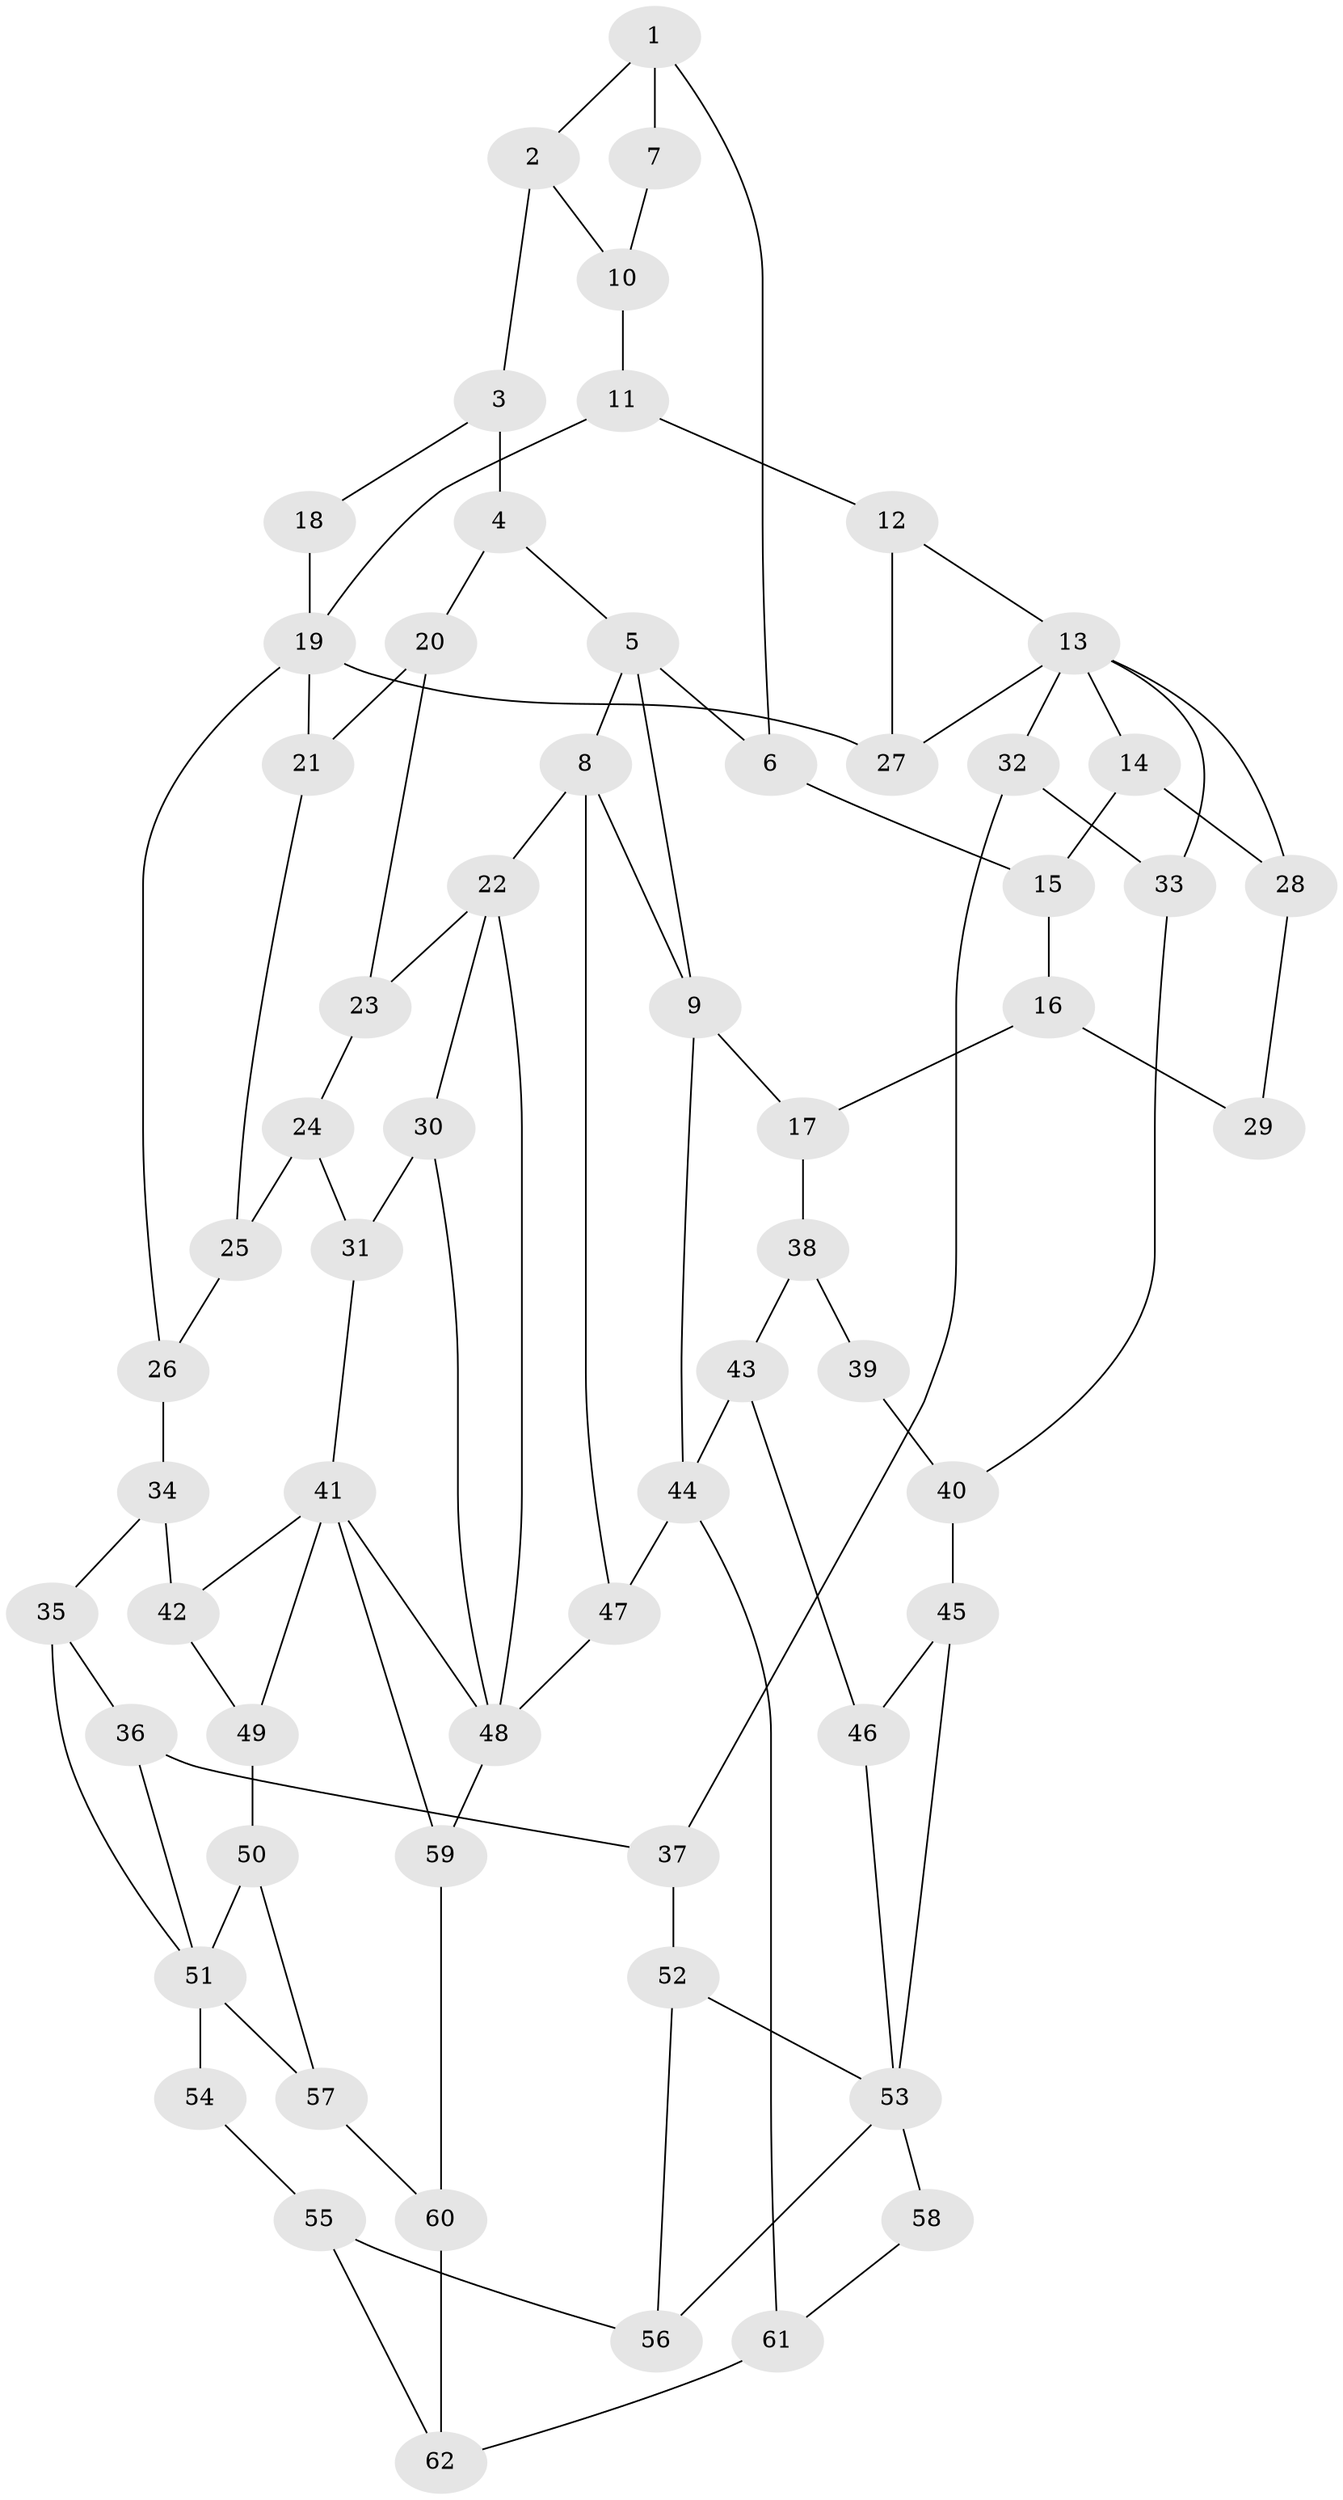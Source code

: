// original degree distribution, {3: 0.03488372093023256, 4: 0.27906976744186046, 5: 0.4069767441860465, 6: 0.27906976744186046}
// Generated by graph-tools (version 1.1) at 2025/54/03/04/25 22:54:13]
// undirected, 62 vertices, 99 edges
graph export_dot {
  node [color=gray90,style=filled];
  1;
  2;
  3;
  4;
  5;
  6;
  7;
  8;
  9;
  10;
  11;
  12;
  13;
  14;
  15;
  16;
  17;
  18;
  19;
  20;
  21;
  22;
  23;
  24;
  25;
  26;
  27;
  28;
  29;
  30;
  31;
  32;
  33;
  34;
  35;
  36;
  37;
  38;
  39;
  40;
  41;
  42;
  43;
  44;
  45;
  46;
  47;
  48;
  49;
  50;
  51;
  52;
  53;
  54;
  55;
  56;
  57;
  58;
  59;
  60;
  61;
  62;
  1 -- 2 [weight=1.0];
  1 -- 6 [weight=1.0];
  1 -- 7 [weight=2.0];
  2 -- 3 [weight=1.0];
  2 -- 10 [weight=1.0];
  3 -- 4 [weight=1.0];
  3 -- 18 [weight=1.0];
  4 -- 5 [weight=1.0];
  4 -- 20 [weight=1.0];
  5 -- 6 [weight=1.0];
  5 -- 8 [weight=1.0];
  5 -- 9 [weight=1.0];
  6 -- 15 [weight=1.0];
  7 -- 10 [weight=1.0];
  8 -- 9 [weight=1.0];
  8 -- 22 [weight=1.0];
  8 -- 47 [weight=1.0];
  9 -- 17 [weight=1.0];
  9 -- 44 [weight=1.0];
  10 -- 11 [weight=1.0];
  11 -- 12 [weight=1.0];
  11 -- 19 [weight=1.0];
  12 -- 13 [weight=1.0];
  12 -- 27 [weight=1.0];
  13 -- 14 [weight=1.0];
  13 -- 27 [weight=1.0];
  13 -- 28 [weight=1.0];
  13 -- 32 [weight=1.0];
  13 -- 33 [weight=1.0];
  14 -- 15 [weight=1.0];
  14 -- 28 [weight=1.0];
  15 -- 16 [weight=1.0];
  16 -- 17 [weight=1.0];
  16 -- 29 [weight=1.0];
  17 -- 38 [weight=1.0];
  18 -- 19 [weight=2.0];
  19 -- 21 [weight=1.0];
  19 -- 26 [weight=1.0];
  19 -- 27 [weight=1.0];
  20 -- 21 [weight=1.0];
  20 -- 23 [weight=1.0];
  21 -- 25 [weight=1.0];
  22 -- 23 [weight=1.0];
  22 -- 30 [weight=1.0];
  22 -- 48 [weight=1.0];
  23 -- 24 [weight=1.0];
  24 -- 25 [weight=1.0];
  24 -- 31 [weight=1.0];
  25 -- 26 [weight=1.0];
  26 -- 34 [weight=1.0];
  28 -- 29 [weight=1.0];
  30 -- 31 [weight=1.0];
  30 -- 48 [weight=1.0];
  31 -- 41 [weight=1.0];
  32 -- 33 [weight=1.0];
  32 -- 37 [weight=1.0];
  33 -- 40 [weight=1.0];
  34 -- 35 [weight=1.0];
  34 -- 42 [weight=1.0];
  35 -- 36 [weight=1.0];
  35 -- 51 [weight=1.0];
  36 -- 37 [weight=1.0];
  36 -- 51 [weight=1.0];
  37 -- 52 [weight=1.0];
  38 -- 39 [weight=1.0];
  38 -- 43 [weight=1.0];
  39 -- 40 [weight=1.0];
  40 -- 45 [weight=1.0];
  41 -- 42 [weight=1.0];
  41 -- 48 [weight=1.0];
  41 -- 49 [weight=1.0];
  41 -- 59 [weight=1.0];
  42 -- 49 [weight=1.0];
  43 -- 44 [weight=1.0];
  43 -- 46 [weight=1.0];
  44 -- 47 [weight=1.0];
  44 -- 61 [weight=1.0];
  45 -- 46 [weight=1.0];
  45 -- 53 [weight=1.0];
  46 -- 53 [weight=1.0];
  47 -- 48 [weight=2.0];
  48 -- 59 [weight=1.0];
  49 -- 50 [weight=1.0];
  50 -- 51 [weight=1.0];
  50 -- 57 [weight=1.0];
  51 -- 54 [weight=2.0];
  51 -- 57 [weight=1.0];
  52 -- 53 [weight=1.0];
  52 -- 56 [weight=1.0];
  53 -- 56 [weight=1.0];
  53 -- 58 [weight=2.0];
  54 -- 55 [weight=1.0];
  55 -- 56 [weight=1.0];
  55 -- 62 [weight=1.0];
  57 -- 60 [weight=1.0];
  58 -- 61 [weight=1.0];
  59 -- 60 [weight=1.0];
  60 -- 62 [weight=1.0];
  61 -- 62 [weight=1.0];
}
